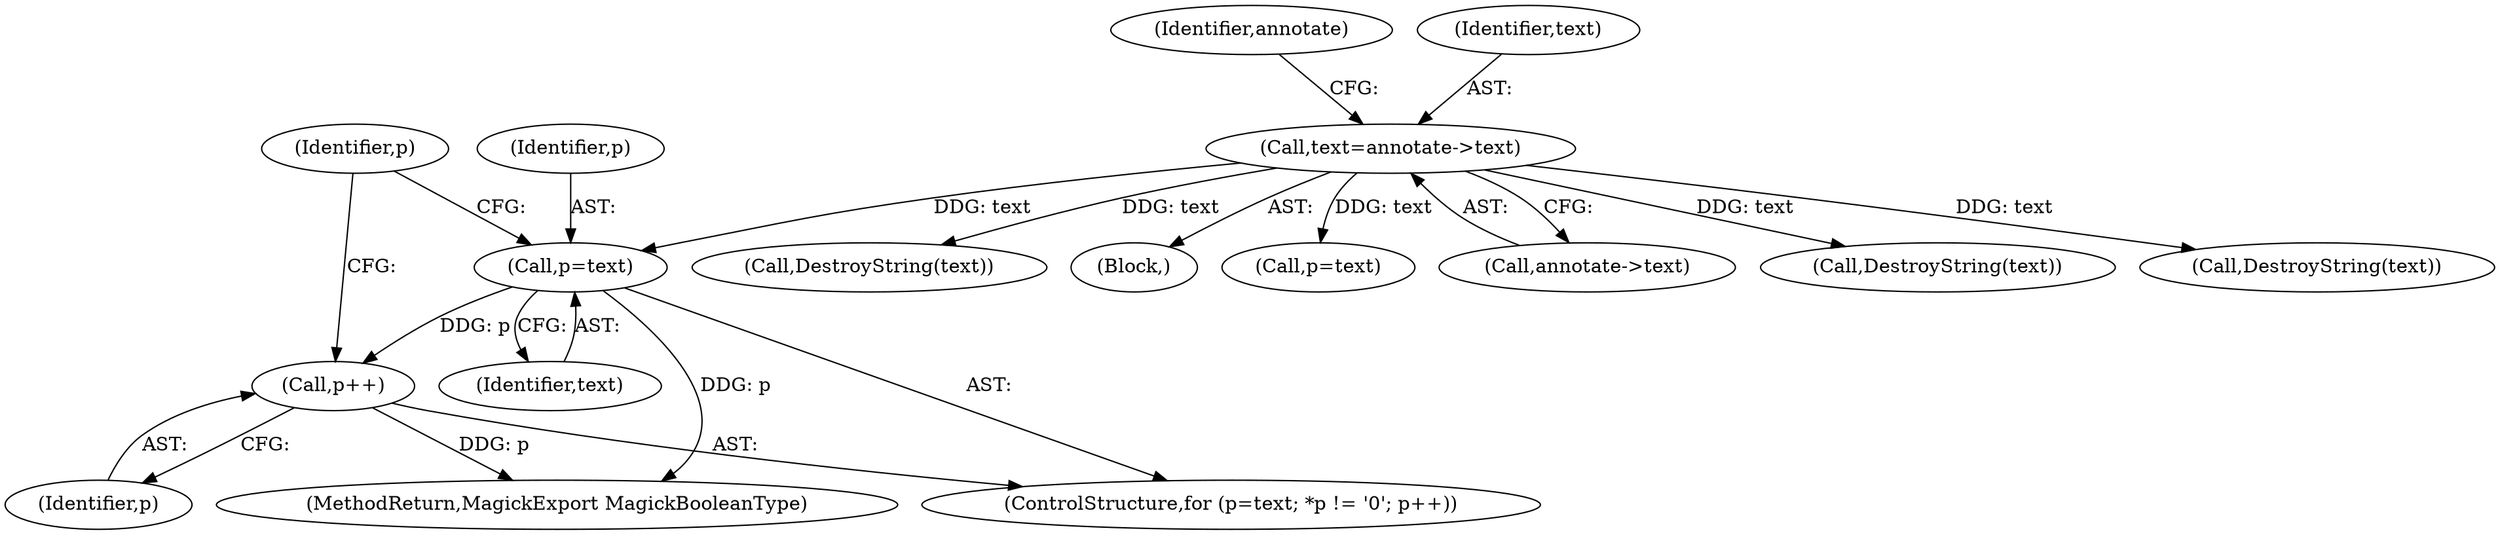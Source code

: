 digraph "0_ImageMagick6_f6ffc702c6eecd963587273a429dcd608c648984@pointer" {
"1000210" [label="(Call,p=text)"];
"1000187" [label="(Call,text=annotate->text)"];
"1000217" [label="(Call,p++)"];
"1002056" [label="(MethodReturn,MagickExport MagickBooleanType)"];
"1000187" [label="(Call,text=annotate->text)"];
"1000107" [label="(Block,)"];
"1000189" [label="(Call,annotate->text)"];
"1000256" [label="(Call,p=text)"];
"1000194" [label="(Identifier,annotate)"];
"1000218" [label="(Identifier,p)"];
"1000188" [label="(Identifier,text)"];
"1000212" [label="(Identifier,text)"];
"1000252" [label="(Call,DestroyString(text))"];
"1000211" [label="(Identifier,p)"];
"1000210" [label="(Call,p=text)"];
"1000384" [label="(Call,DestroyString(text))"];
"1000215" [label="(Identifier,p)"];
"1002052" [label="(Call,DestroyString(text))"];
"1000209" [label="(ControlStructure,for (p=text; *p != '\0'; p++))"];
"1000217" [label="(Call,p++)"];
"1000210" -> "1000209"  [label="AST: "];
"1000210" -> "1000212"  [label="CFG: "];
"1000211" -> "1000210"  [label="AST: "];
"1000212" -> "1000210"  [label="AST: "];
"1000215" -> "1000210"  [label="CFG: "];
"1000210" -> "1002056"  [label="DDG: p"];
"1000187" -> "1000210"  [label="DDG: text"];
"1000210" -> "1000217"  [label="DDG: p"];
"1000187" -> "1000107"  [label="AST: "];
"1000187" -> "1000189"  [label="CFG: "];
"1000188" -> "1000187"  [label="AST: "];
"1000189" -> "1000187"  [label="AST: "];
"1000194" -> "1000187"  [label="CFG: "];
"1000187" -> "1000252"  [label="DDG: text"];
"1000187" -> "1000256"  [label="DDG: text"];
"1000187" -> "1000384"  [label="DDG: text"];
"1000187" -> "1002052"  [label="DDG: text"];
"1000217" -> "1000209"  [label="AST: "];
"1000217" -> "1000218"  [label="CFG: "];
"1000218" -> "1000217"  [label="AST: "];
"1000215" -> "1000217"  [label="CFG: "];
"1000217" -> "1002056"  [label="DDG: p"];
}
